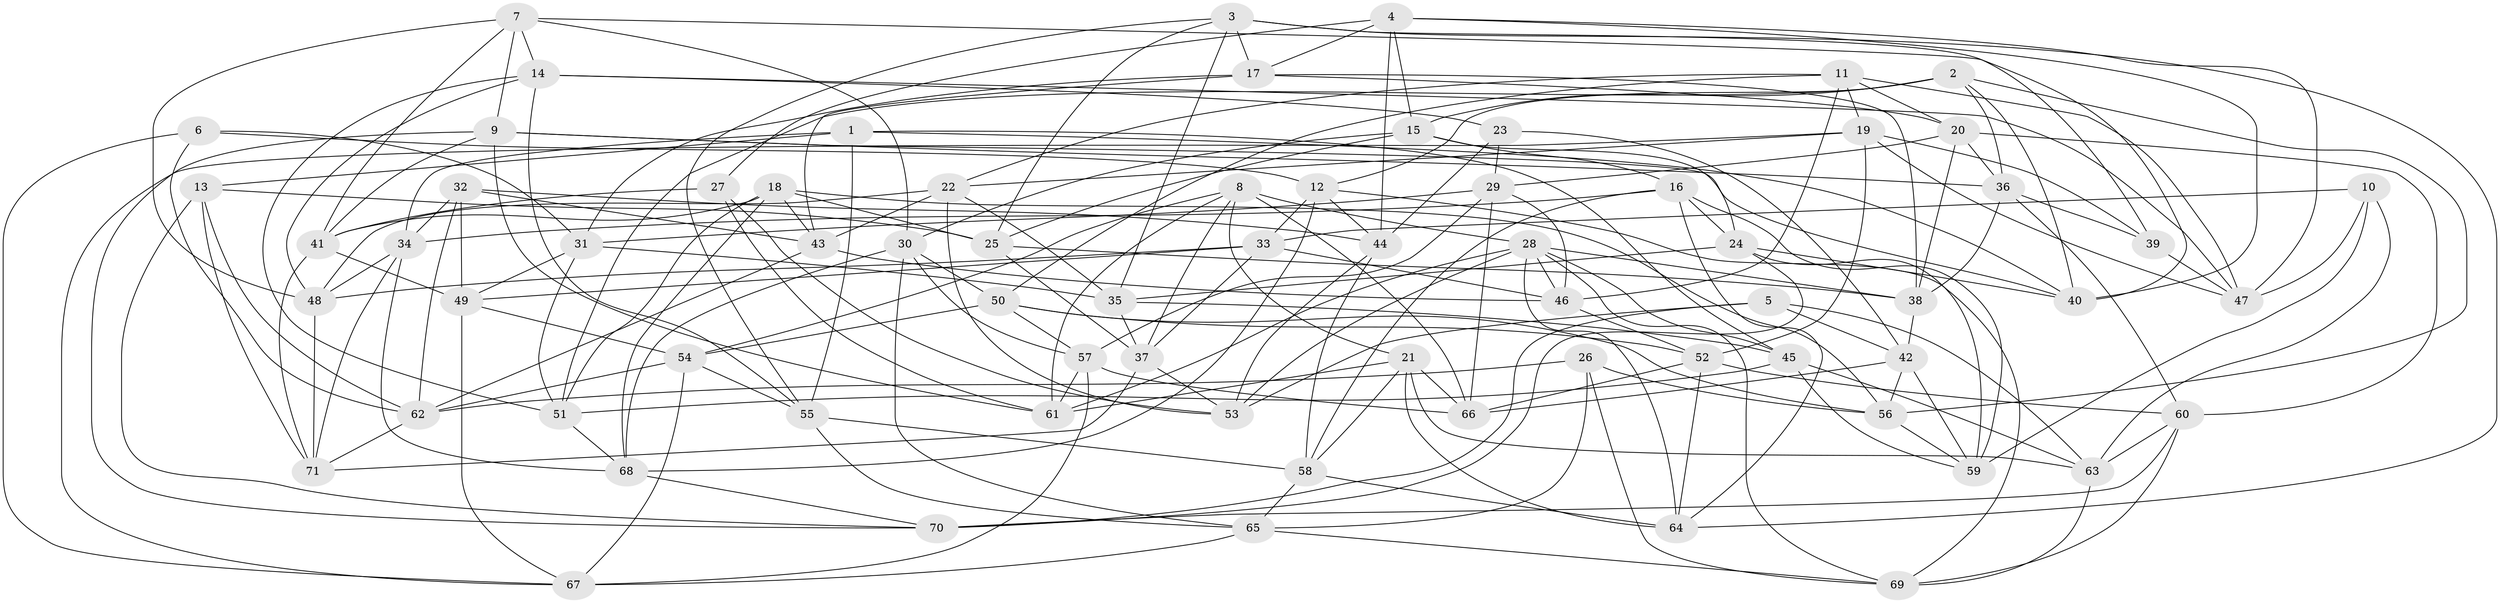 // original degree distribution, {4: 1.0}
// Generated by graph-tools (version 1.1) at 2025/50/03/09/25 03:50:45]
// undirected, 71 vertices, 206 edges
graph export_dot {
graph [start="1"]
  node [color=gray90,style=filled];
  1;
  2;
  3;
  4;
  5;
  6;
  7;
  8;
  9;
  10;
  11;
  12;
  13;
  14;
  15;
  16;
  17;
  18;
  19;
  20;
  21;
  22;
  23;
  24;
  25;
  26;
  27;
  28;
  29;
  30;
  31;
  32;
  33;
  34;
  35;
  36;
  37;
  38;
  39;
  40;
  41;
  42;
  43;
  44;
  45;
  46;
  47;
  48;
  49;
  50;
  51;
  52;
  53;
  54;
  55;
  56;
  57;
  58;
  59;
  60;
  61;
  62;
  63;
  64;
  65;
  66;
  67;
  68;
  69;
  70;
  71;
  1 -- 13 [weight=2.0];
  1 -- 34 [weight=1.0];
  1 -- 40 [weight=1.0];
  1 -- 45 [weight=1.0];
  1 -- 55 [weight=1.0];
  2 -- 12 [weight=1.0];
  2 -- 15 [weight=1.0];
  2 -- 36 [weight=1.0];
  2 -- 40 [weight=1.0];
  2 -- 51 [weight=1.0];
  2 -- 56 [weight=1.0];
  3 -- 17 [weight=1.0];
  3 -- 25 [weight=1.0];
  3 -- 35 [weight=1.0];
  3 -- 39 [weight=1.0];
  3 -- 55 [weight=1.0];
  3 -- 64 [weight=1.0];
  4 -- 15 [weight=1.0];
  4 -- 17 [weight=1.0];
  4 -- 27 [weight=1.0];
  4 -- 40 [weight=1.0];
  4 -- 44 [weight=1.0];
  4 -- 47 [weight=1.0];
  5 -- 42 [weight=1.0];
  5 -- 53 [weight=1.0];
  5 -- 63 [weight=1.0];
  5 -- 70 [weight=1.0];
  6 -- 12 [weight=1.0];
  6 -- 31 [weight=1.0];
  6 -- 62 [weight=1.0];
  6 -- 67 [weight=1.0];
  7 -- 9 [weight=1.0];
  7 -- 14 [weight=1.0];
  7 -- 30 [weight=1.0];
  7 -- 40 [weight=1.0];
  7 -- 41 [weight=1.0];
  7 -- 48 [weight=1.0];
  8 -- 21 [weight=1.0];
  8 -- 28 [weight=1.0];
  8 -- 37 [weight=1.0];
  8 -- 54 [weight=1.0];
  8 -- 61 [weight=1.0];
  8 -- 66 [weight=1.0];
  9 -- 36 [weight=1.0];
  9 -- 40 [weight=1.0];
  9 -- 41 [weight=1.0];
  9 -- 61 [weight=1.0];
  9 -- 70 [weight=1.0];
  10 -- 33 [weight=1.0];
  10 -- 47 [weight=1.0];
  10 -- 59 [weight=1.0];
  10 -- 63 [weight=1.0];
  11 -- 19 [weight=1.0];
  11 -- 20 [weight=1.0];
  11 -- 22 [weight=1.0];
  11 -- 46 [weight=1.0];
  11 -- 47 [weight=1.0];
  11 -- 50 [weight=1.0];
  12 -- 33 [weight=1.0];
  12 -- 44 [weight=1.0];
  12 -- 68 [weight=1.0];
  12 -- 69 [weight=1.0];
  13 -- 25 [weight=1.0];
  13 -- 62 [weight=1.0];
  13 -- 70 [weight=1.0];
  13 -- 71 [weight=1.0];
  14 -- 23 [weight=1.0];
  14 -- 47 [weight=1.0];
  14 -- 48 [weight=1.0];
  14 -- 51 [weight=1.0];
  14 -- 55 [weight=1.0];
  15 -- 16 [weight=1.0];
  15 -- 24 [weight=1.0];
  15 -- 25 [weight=1.0];
  15 -- 30 [weight=1.0];
  16 -- 24 [weight=1.0];
  16 -- 34 [weight=1.0];
  16 -- 58 [weight=1.0];
  16 -- 59 [weight=1.0];
  16 -- 64 [weight=1.0];
  17 -- 20 [weight=1.0];
  17 -- 31 [weight=1.0];
  17 -- 38 [weight=1.0];
  17 -- 43 [weight=1.0];
  18 -- 25 [weight=1.0];
  18 -- 41 [weight=1.0];
  18 -- 43 [weight=1.0];
  18 -- 51 [weight=1.0];
  18 -- 56 [weight=1.0];
  18 -- 68 [weight=1.0];
  19 -- 22 [weight=1.0];
  19 -- 39 [weight=1.0];
  19 -- 47 [weight=1.0];
  19 -- 52 [weight=1.0];
  19 -- 67 [weight=1.0];
  20 -- 29 [weight=1.0];
  20 -- 36 [weight=1.0];
  20 -- 38 [weight=1.0];
  20 -- 60 [weight=1.0];
  21 -- 58 [weight=1.0];
  21 -- 61 [weight=1.0];
  21 -- 63 [weight=1.0];
  21 -- 64 [weight=1.0];
  21 -- 66 [weight=1.0];
  22 -- 35 [weight=1.0];
  22 -- 43 [weight=1.0];
  22 -- 48 [weight=1.0];
  22 -- 53 [weight=1.0];
  23 -- 29 [weight=1.0];
  23 -- 42 [weight=1.0];
  23 -- 44 [weight=1.0];
  24 -- 35 [weight=1.0];
  24 -- 40 [weight=1.0];
  24 -- 59 [weight=1.0];
  24 -- 70 [weight=1.0];
  25 -- 37 [weight=1.0];
  25 -- 38 [weight=1.0];
  26 -- 56 [weight=1.0];
  26 -- 62 [weight=1.0];
  26 -- 65 [weight=1.0];
  26 -- 69 [weight=1.0];
  27 -- 41 [weight=1.0];
  27 -- 53 [weight=1.0];
  27 -- 61 [weight=1.0];
  28 -- 38 [weight=1.0];
  28 -- 45 [weight=1.0];
  28 -- 46 [weight=1.0];
  28 -- 53 [weight=1.0];
  28 -- 61 [weight=1.0];
  28 -- 64 [weight=1.0];
  28 -- 69 [weight=1.0];
  29 -- 31 [weight=1.0];
  29 -- 46 [weight=1.0];
  29 -- 57 [weight=1.0];
  29 -- 66 [weight=1.0];
  30 -- 50 [weight=1.0];
  30 -- 57 [weight=1.0];
  30 -- 65 [weight=1.0];
  30 -- 68 [weight=1.0];
  31 -- 35 [weight=1.0];
  31 -- 49 [weight=1.0];
  31 -- 51 [weight=1.0];
  32 -- 34 [weight=1.0];
  32 -- 43 [weight=1.0];
  32 -- 44 [weight=1.0];
  32 -- 49 [weight=1.0];
  32 -- 62 [weight=2.0];
  33 -- 37 [weight=1.0];
  33 -- 46 [weight=1.0];
  33 -- 48 [weight=1.0];
  33 -- 49 [weight=1.0];
  34 -- 48 [weight=1.0];
  34 -- 68 [weight=1.0];
  34 -- 71 [weight=1.0];
  35 -- 37 [weight=1.0];
  35 -- 45 [weight=1.0];
  36 -- 38 [weight=1.0];
  36 -- 39 [weight=1.0];
  36 -- 60 [weight=1.0];
  37 -- 53 [weight=1.0];
  37 -- 71 [weight=1.0];
  38 -- 42 [weight=1.0];
  39 -- 47 [weight=1.0];
  41 -- 49 [weight=1.0];
  41 -- 71 [weight=1.0];
  42 -- 56 [weight=1.0];
  42 -- 59 [weight=1.0];
  42 -- 66 [weight=1.0];
  43 -- 46 [weight=1.0];
  43 -- 62 [weight=1.0];
  44 -- 53 [weight=1.0];
  44 -- 58 [weight=1.0];
  45 -- 51 [weight=1.0];
  45 -- 59 [weight=1.0];
  45 -- 63 [weight=1.0];
  46 -- 52 [weight=1.0];
  48 -- 71 [weight=1.0];
  49 -- 54 [weight=1.0];
  49 -- 67 [weight=1.0];
  50 -- 52 [weight=1.0];
  50 -- 54 [weight=1.0];
  50 -- 56 [weight=1.0];
  50 -- 57 [weight=1.0];
  51 -- 68 [weight=1.0];
  52 -- 60 [weight=1.0];
  52 -- 64 [weight=1.0];
  52 -- 66 [weight=1.0];
  54 -- 55 [weight=1.0];
  54 -- 62 [weight=1.0];
  54 -- 67 [weight=1.0];
  55 -- 58 [weight=1.0];
  55 -- 65 [weight=1.0];
  56 -- 59 [weight=1.0];
  57 -- 61 [weight=1.0];
  57 -- 66 [weight=1.0];
  57 -- 67 [weight=1.0];
  58 -- 64 [weight=1.0];
  58 -- 65 [weight=1.0];
  60 -- 63 [weight=1.0];
  60 -- 69 [weight=1.0];
  60 -- 70 [weight=1.0];
  62 -- 71 [weight=1.0];
  63 -- 69 [weight=1.0];
  65 -- 67 [weight=1.0];
  65 -- 69 [weight=1.0];
  68 -- 70 [weight=1.0];
}

